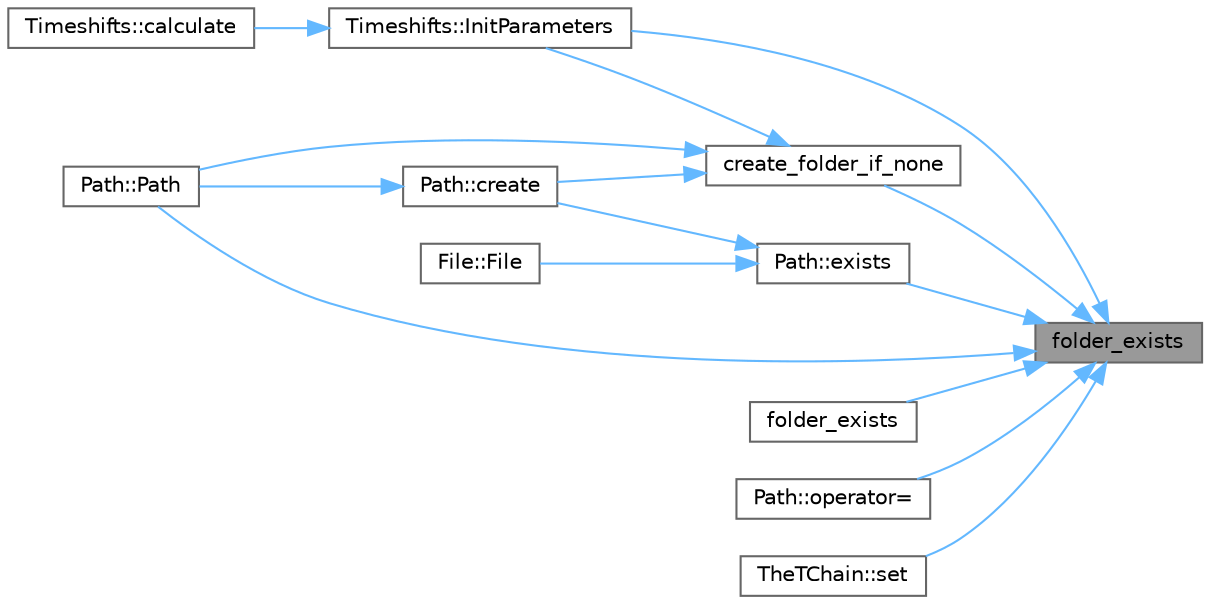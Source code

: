 digraph "folder_exists"
{
 // LATEX_PDF_SIZE
  bgcolor="transparent";
  edge [fontname=Helvetica,fontsize=10,labelfontname=Helvetica,labelfontsize=10];
  node [fontname=Helvetica,fontsize=10,shape=box,height=0.2,width=0.4];
  rankdir="RL";
  Node1 [id="Node000001",label="folder_exists",height=0.2,width=0.4,color="gray40", fillcolor="grey60", style="filled", fontcolor="black",tooltip=" "];
  Node1 -> Node2 [id="edge1_Node000001_Node000002",dir="back",color="steelblue1",style="solid",tooltip=" "];
  Node2 [id="Node000002",label="create_folder_if_none",height=0.2,width=0.4,color="grey40", fillcolor="white", style="filled",URL="$files__functions_8hpp.html#af52310dd2d55713265daa0e58dd7bf21",tooltip=" "];
  Node2 -> Node3 [id="edge2_Node000002_Node000003",dir="back",color="steelblue1",style="solid",tooltip=" "];
  Node3 [id="Node000003",label="Path::create",height=0.2,width=0.4,color="grey40", fillcolor="white", style="filled",URL="$class_path.html#a93983da903a6030847cc67651c1bbb0f",tooltip=" "];
  Node3 -> Node4 [id="edge3_Node000003_Node000004",dir="back",color="steelblue1",style="solid",tooltip=" "];
  Node4 [id="Node000004",label="Path::Path",height=0.2,width=0.4,color="grey40", fillcolor="white", style="filled",URL="$class_path.html#af4a7f1fecdbc490e8566751463a71b38",tooltip=" "];
  Node2 -> Node5 [id="edge4_Node000002_Node000005",dir="back",color="steelblue1",style="solid",tooltip=" "];
  Node5 [id="Node000005",label="Timeshifts::InitParameters",height=0.2,width=0.4,color="grey40", fillcolor="white", style="filled",URL="$class_timeshifts.html#a9e3dc861a2470908defb028b2710ab09",tooltip=" "];
  Node5 -> Node6 [id="edge5_Node000005_Node000006",dir="back",color="steelblue1",style="solid",tooltip=" "];
  Node6 [id="Node000006",label="Timeshifts::calculate",height=0.2,width=0.4,color="grey40", fillcolor="white", style="filled",URL="$class_timeshifts.html#a3d3ab1b3498ca45832d8a8735f16e188",tooltip=" "];
  Node2 -> Node4 [id="edge6_Node000002_Node000004",dir="back",color="steelblue1",style="solid",tooltip=" "];
  Node1 -> Node7 [id="edge7_Node000001_Node000007",dir="back",color="steelblue1",style="solid",tooltip=" "];
  Node7 [id="Node000007",label="Path::exists",height=0.2,width=0.4,color="grey40", fillcolor="white", style="filled",URL="$class_path.html#aecd02f464b364bc26631bcb65e44843b",tooltip=" "];
  Node7 -> Node3 [id="edge8_Node000007_Node000003",dir="back",color="steelblue1",style="solid",tooltip=" "];
  Node7 -> Node8 [id="edge9_Node000007_Node000008",dir="back",color="steelblue1",style="solid",tooltip=" "];
  Node8 [id="Node000008",label="File::File",height=0.2,width=0.4,color="grey40", fillcolor="white", style="filled",URL="$class_file.html#af35b9970b6ea55f619399e41d0bab0cd",tooltip=" "];
  Node1 -> Node9 [id="edge10_Node000001_Node000009",dir="back",color="steelblue1",style="solid",tooltip=" "];
  Node9 [id="Node000009",label="folder_exists",height=0.2,width=0.4,color="grey40", fillcolor="white", style="filled",URL="$files__functions_8hpp.html#a1af9b6a86720b38a84a8b0be4e57bec7",tooltip=" "];
  Node1 -> Node5 [id="edge11_Node000001_Node000005",dir="back",color="steelblue1",style="solid",tooltip=" "];
  Node1 -> Node10 [id="edge12_Node000001_Node000010",dir="back",color="steelblue1",style="solid",tooltip=" "];
  Node10 [id="Node000010",label="Path::operator=",height=0.2,width=0.4,color="grey40", fillcolor="white", style="filled",URL="$class_path.html#af3991fd0f27a4286de55dea195f6ad45",tooltip=" "];
  Node1 -> Node4 [id="edge13_Node000001_Node000004",dir="back",color="steelblue1",style="solid",tooltip=" "];
  Node1 -> Node11 [id="edge14_Node000001_Node000011",dir="back",color="steelblue1",style="solid",tooltip=" "];
  Node11 [id="Node000011",label="TheTChain::set",height=0.2,width=0.4,color="grey40", fillcolor="white", style="filled",URL="$class_the_t_chain.html#a0858c536e02a0459fd2e101936fe923f",tooltip=" "];
}

